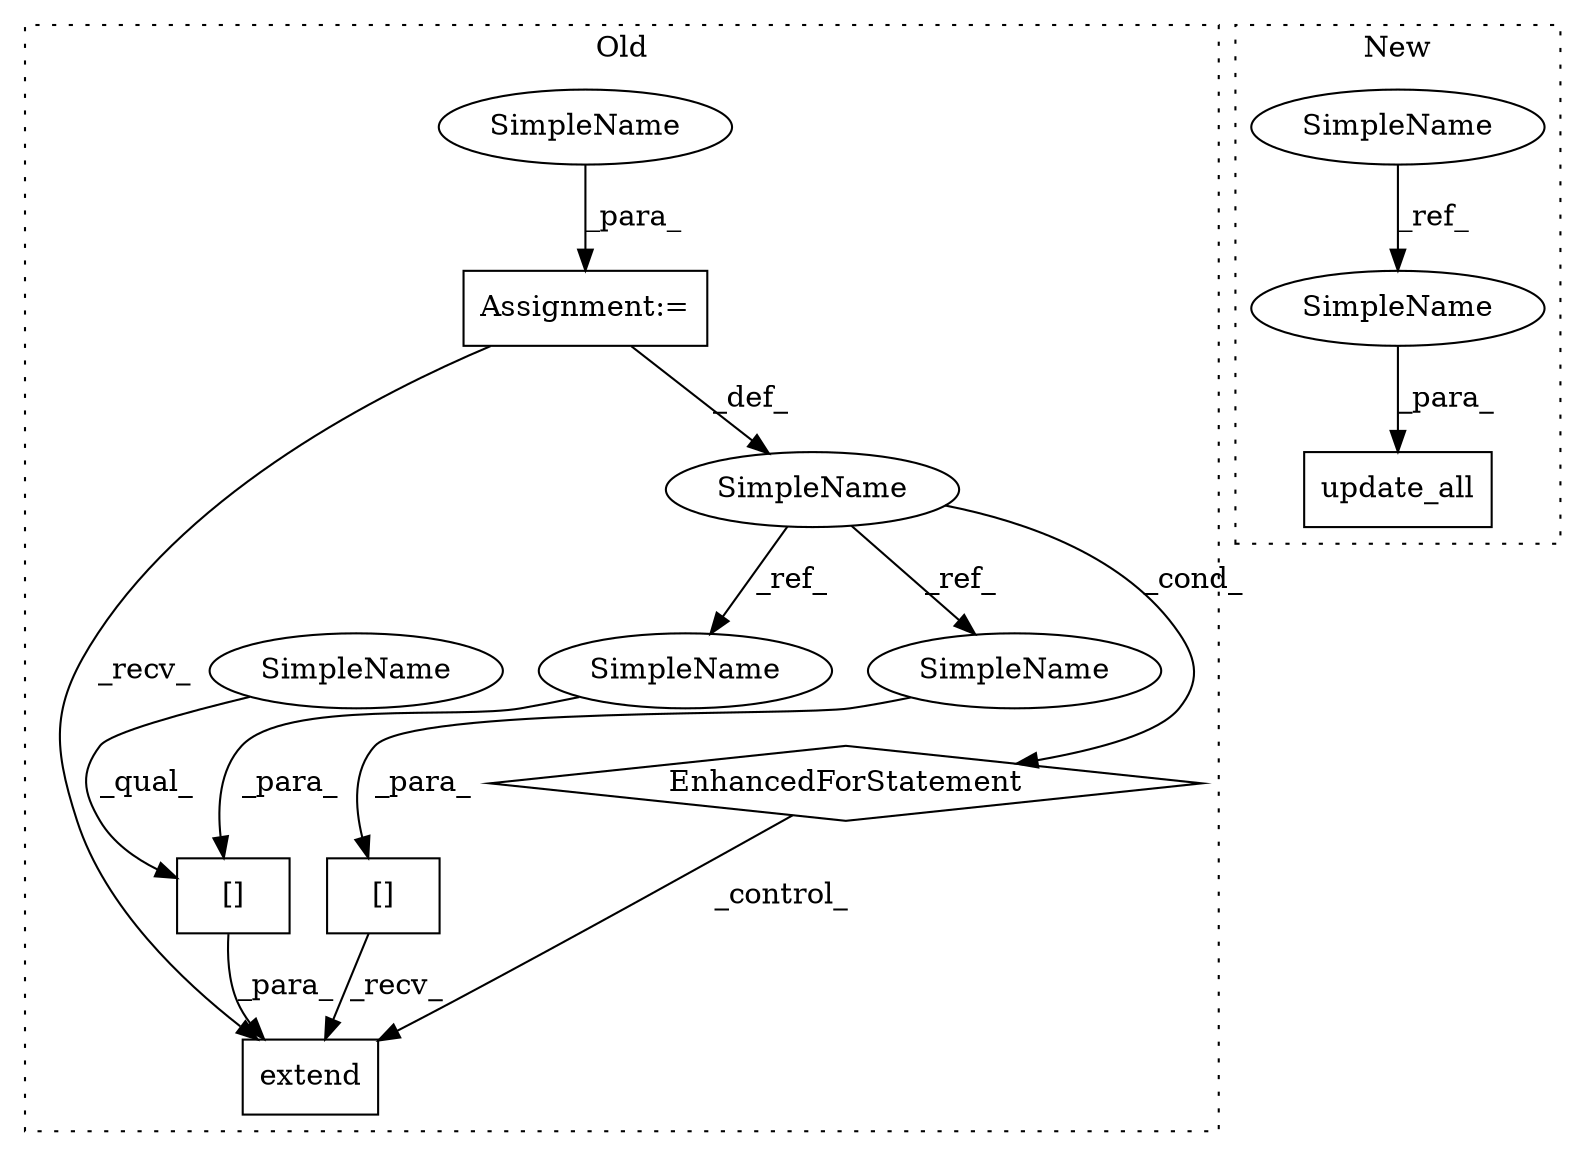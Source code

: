digraph G {
subgraph cluster0 {
1 [label="[]" a="2" s="5560,5576" l="8,1" shape="box"];
3 [label="extend" a="32" s="5578,5602" l="7,1" shape="box"];
4 [label="[]" a="2" s="5585,5601" l="8,1" shape="box"];
6 [label="Assignment:=" a="7" s="5463,5546" l="61,2" shape="box"];
7 [label="EnhancedForStatement" a="70" s="5463,5546" l="61,2" shape="diamond"];
8 [label="SimpleName" a="42" s="5528" l="8" shape="ellipse"];
9 [label="SimpleName" a="42" s="5568" l="8" shape="ellipse"];
10 [label="SimpleName" a="42" s="5593" l="8" shape="ellipse"];
12 [label="SimpleName" a="42" s="5539" l="7" shape="ellipse"];
13 [label="SimpleName" a="42" s="5585" l="7" shape="ellipse"];
label = "Old";
style="dotted";
}
subgraph cluster1 {
2 [label="update_all" a="32" s="5095,5113" l="11,1" shape="box"];
5 [label="SimpleName" a="42" s="5038" l="7" shape="ellipse"];
11 [label="SimpleName" a="42" s="5106" l="7" shape="ellipse"];
label = "New";
style="dotted";
}
1 -> 3 [label="_recv_"];
4 -> 3 [label="_para_"];
5 -> 11 [label="_ref_"];
6 -> 3 [label="_recv_"];
6 -> 8 [label="_def_"];
7 -> 3 [label="_control_"];
8 -> 10 [label="_ref_"];
8 -> 7 [label="_cond_"];
8 -> 9 [label="_ref_"];
9 -> 1 [label="_para_"];
10 -> 4 [label="_para_"];
11 -> 2 [label="_para_"];
12 -> 6 [label="_para_"];
13 -> 4 [label="_qual_"];
}